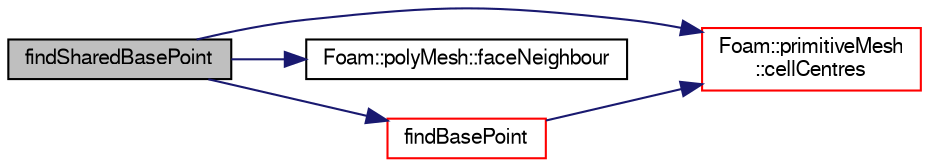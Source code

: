 digraph "findSharedBasePoint"
{
  bgcolor="transparent";
  edge [fontname="FreeSans",fontsize="10",labelfontname="FreeSans",labelfontsize="10"];
  node [fontname="FreeSans",fontsize="10",shape=record];
  rankdir="LR";
  Node105 [label="findSharedBasePoint",height=0.2,width=0.4,color="black", fillcolor="grey75", style="filled", fontcolor="black"];
  Node105 -> Node106 [color="midnightblue",fontsize="10",style="solid",fontname="FreeSans"];
  Node106 [label="Foam::primitiveMesh\l::cellCentres",height=0.2,width=0.4,color="red",URL="$a27530.html#a7300aee2989c6ec70e39436816461902"];
  Node105 -> Node167 [color="midnightblue",fontsize="10",style="solid",fontname="FreeSans"];
  Node167 [label="Foam::polyMesh::faceNeighbour",height=0.2,width=0.4,color="black",URL="$a27410.html#a9fb57b52c700ed61f09ada65412d13e3",tooltip="Return face neighbour. "];
  Node105 -> Node168 [color="midnightblue",fontsize="10",style="solid",fontname="FreeSans"];
  Node168 [label="findBasePoint",height=0.2,width=0.4,color="red",URL="$a27418.html#a7a36a39125ed9c7b3e64590d21354995",tooltip="Find the base point to use for a minimum triangle. "];
  Node168 -> Node106 [color="midnightblue",fontsize="10",style="solid",fontname="FreeSans"];
}
